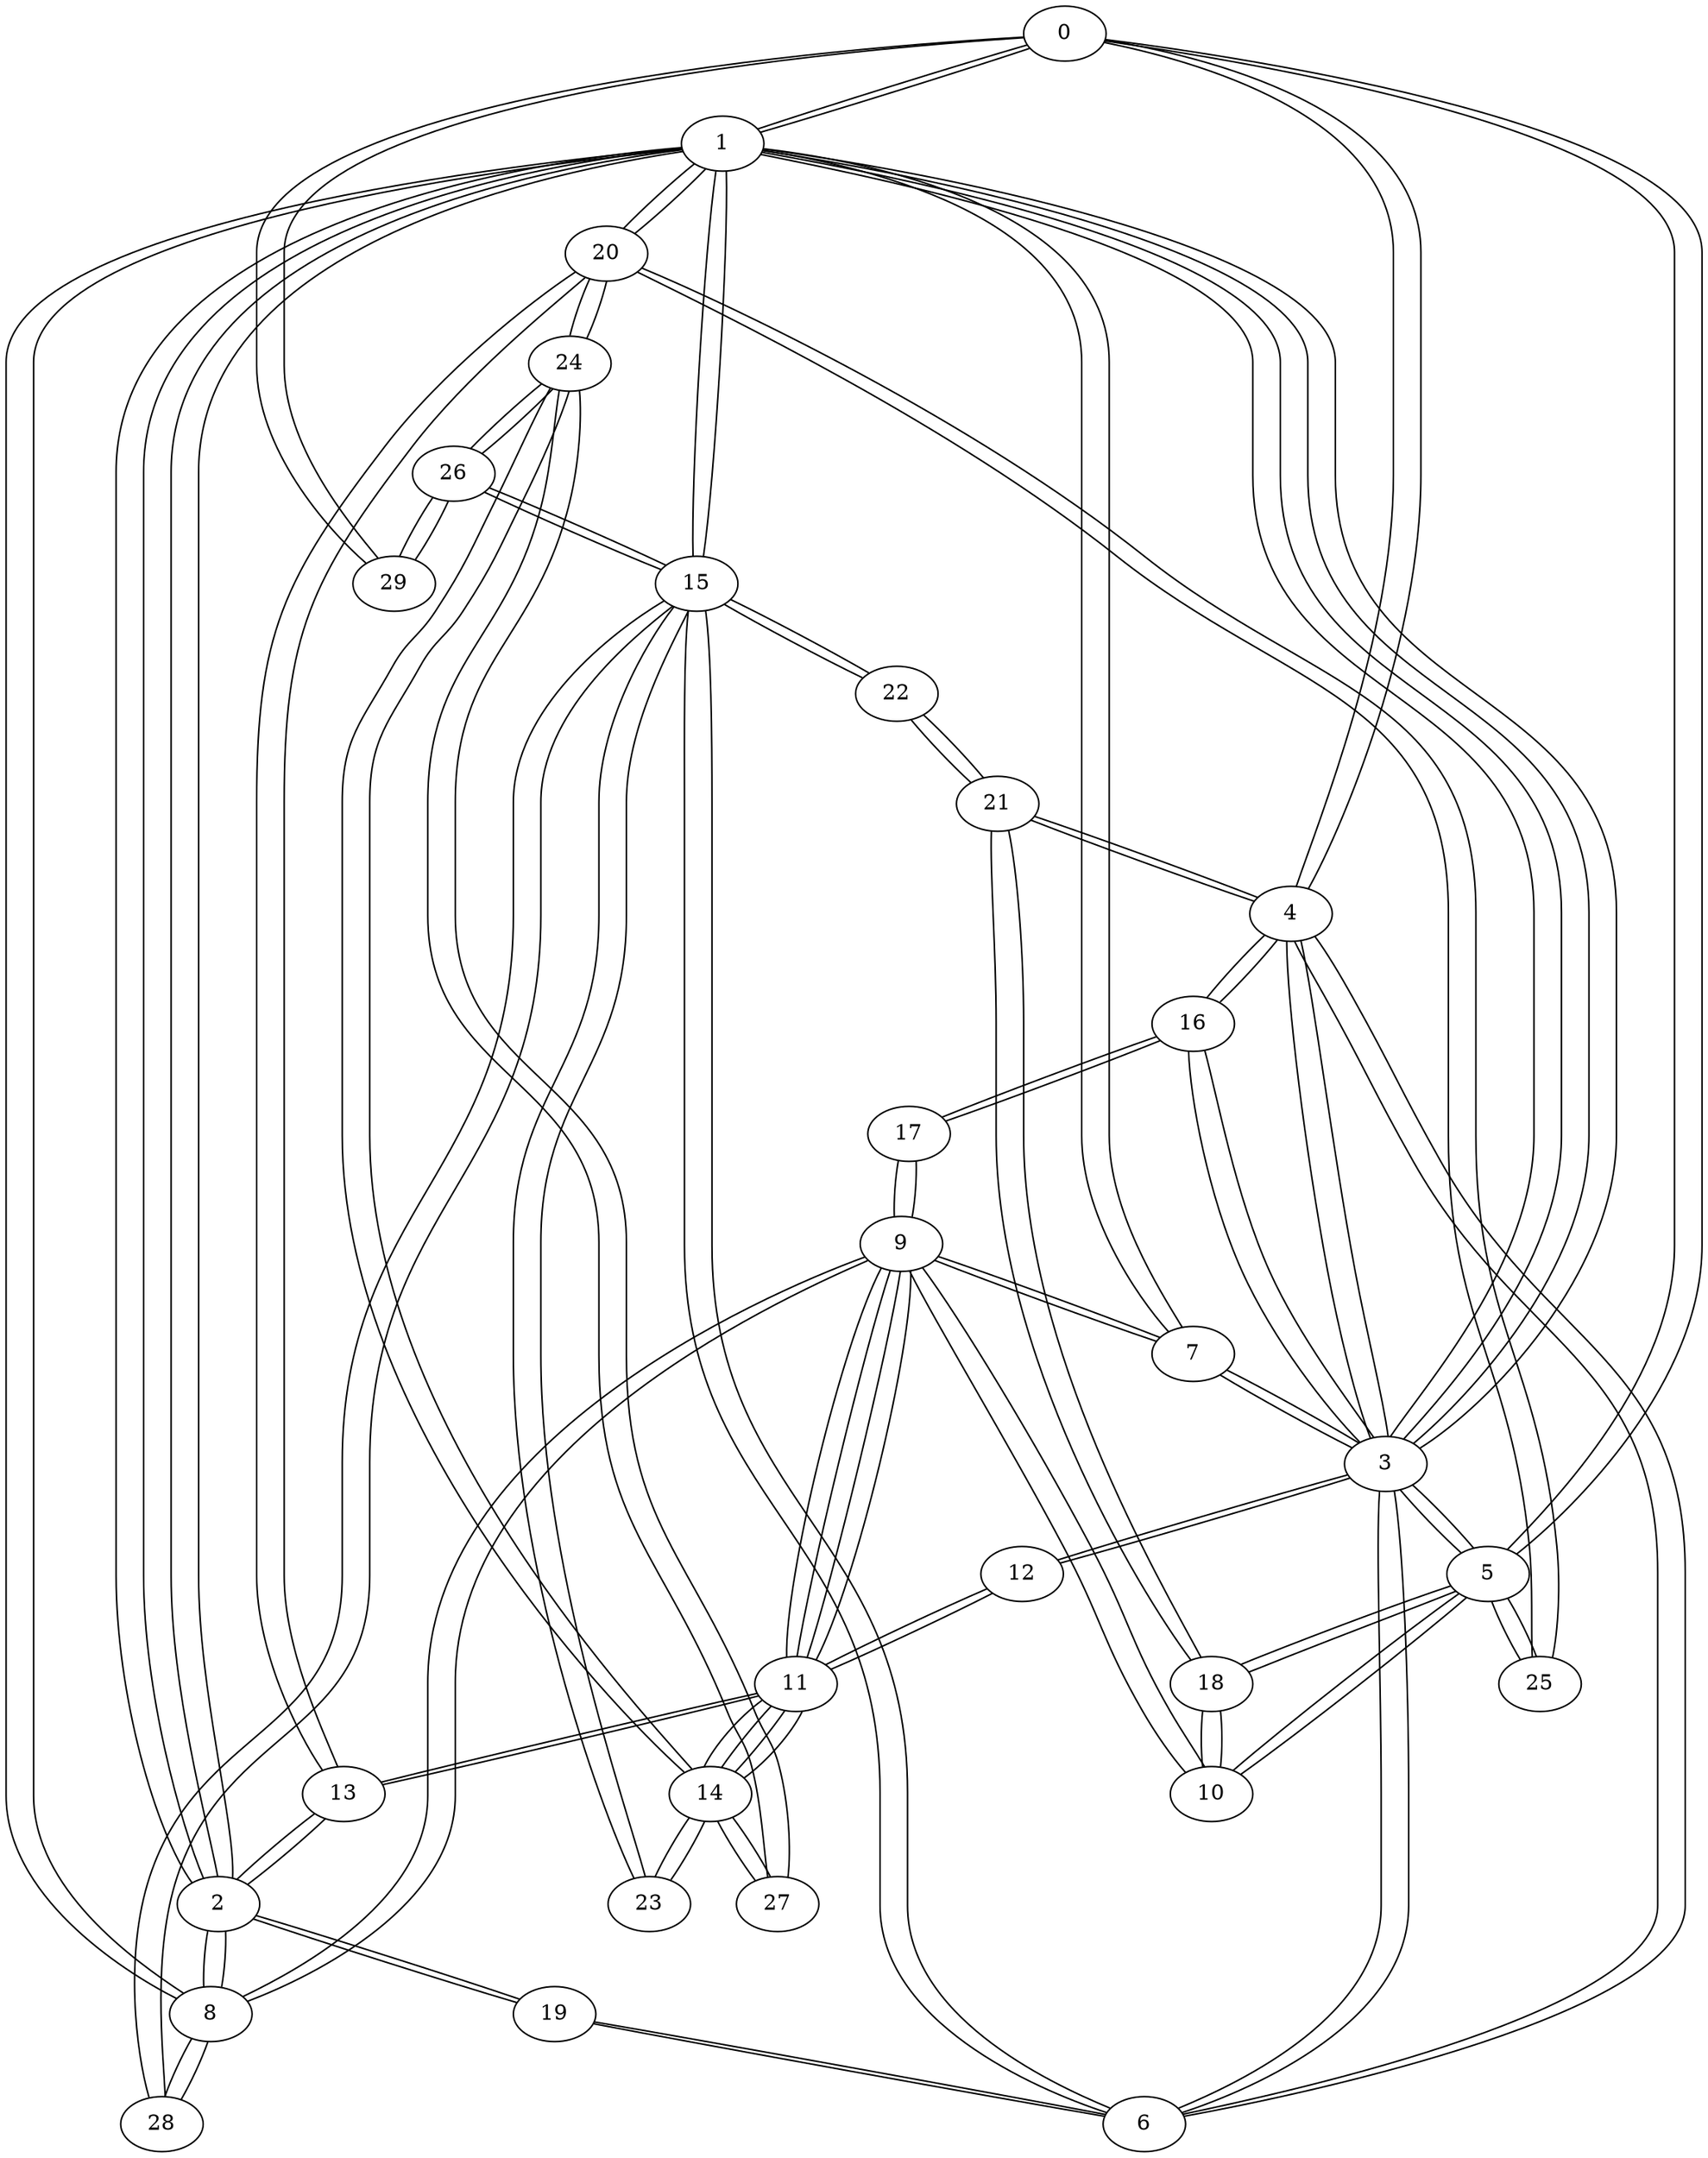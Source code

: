 graph {
  0 -- 1;
  0 -- 4;
  0 -- 5;
  0 -- 29;
  1 -- 0;
  1 -- 2;
  1 -- 2;
  1 -- 3;
  1 -- 3;
  1 -- 7;
  1 -- 8;
  1 -- 15;
  1 -- 20;
  2 -- 1;
  2 -- 1;
  2 -- 8;
  2 -- 13;
  2 -- 19;
  3 -- 1;
  3 -- 1;
  3 -- 4;
  3 -- 5;
  3 -- 6;
  3 -- 7;
  3 -- 12;
  3 -- 16;
  4 -- 3;
  4 -- 0;
  4 -- 6;
  4 -- 16;
  4 -- 21;
  5 -- 0;
  5 -- 3;
  5 -- 10;
  5 -- 18;
  5 -- 25;
  6 -- 4;
  6 -- 3;
  6 -- 15;
  6 -- 19;
  7 -- 1;
  7 -- 3;
  7 -- 9;
  8 -- 1;
  8 -- 2;
  8 -- 9;
  8 -- 28;
  9 -- 8;
  9 -- 7;
  9 -- 10;
  9 -- 11;
  9 -- 11;
  9 -- 17;
  10 -- 9;
  10 -- 5;
  10 -- 18;
  11 -- 9;
  11 -- 9;
  11 -- 12;
  11 -- 13;
  11 -- 14;
  11 -- 14;
  12 -- 11;
  12 -- 3;
  13 -- 2;
  13 -- 11;
  13 -- 20;
  14 -- 11;
  14 -- 11;
  14 -- 23;
  14 -- 24;
  14 -- 27;
  15 -- 1;
  15 -- 6;
  15 -- 22;
  15 -- 23;
  15 -- 26;
  15 -- 28;
  16 -- 4;
  16 -- 3;
  16 -- 17;
  17 -- 16;
  17 -- 9;
  18 -- 5;
  18 -- 10;
  18 -- 21;
  19 -- 2;
  19 -- 6;
  20 -- 13;
  20 -- 1;
  20 -- 24;
  20 -- 25;
  21 -- 18;
  21 -- 4;
  21 -- 22;
  22 -- 21;
  22 -- 15;
  23 -- 14;
  23 -- 15;
  24 -- 20;
  24 -- 14;
  24 -- 26;
  24 -- 27;
  25 -- 20;
  25 -- 5;
  26 -- 15;
  26 -- 24;
  26 -- 29;
  27 -- 14;
  27 -- 24;
  28 -- 15;
  28 -- 8;
  29 -- 0;
  29 -- 26;
}